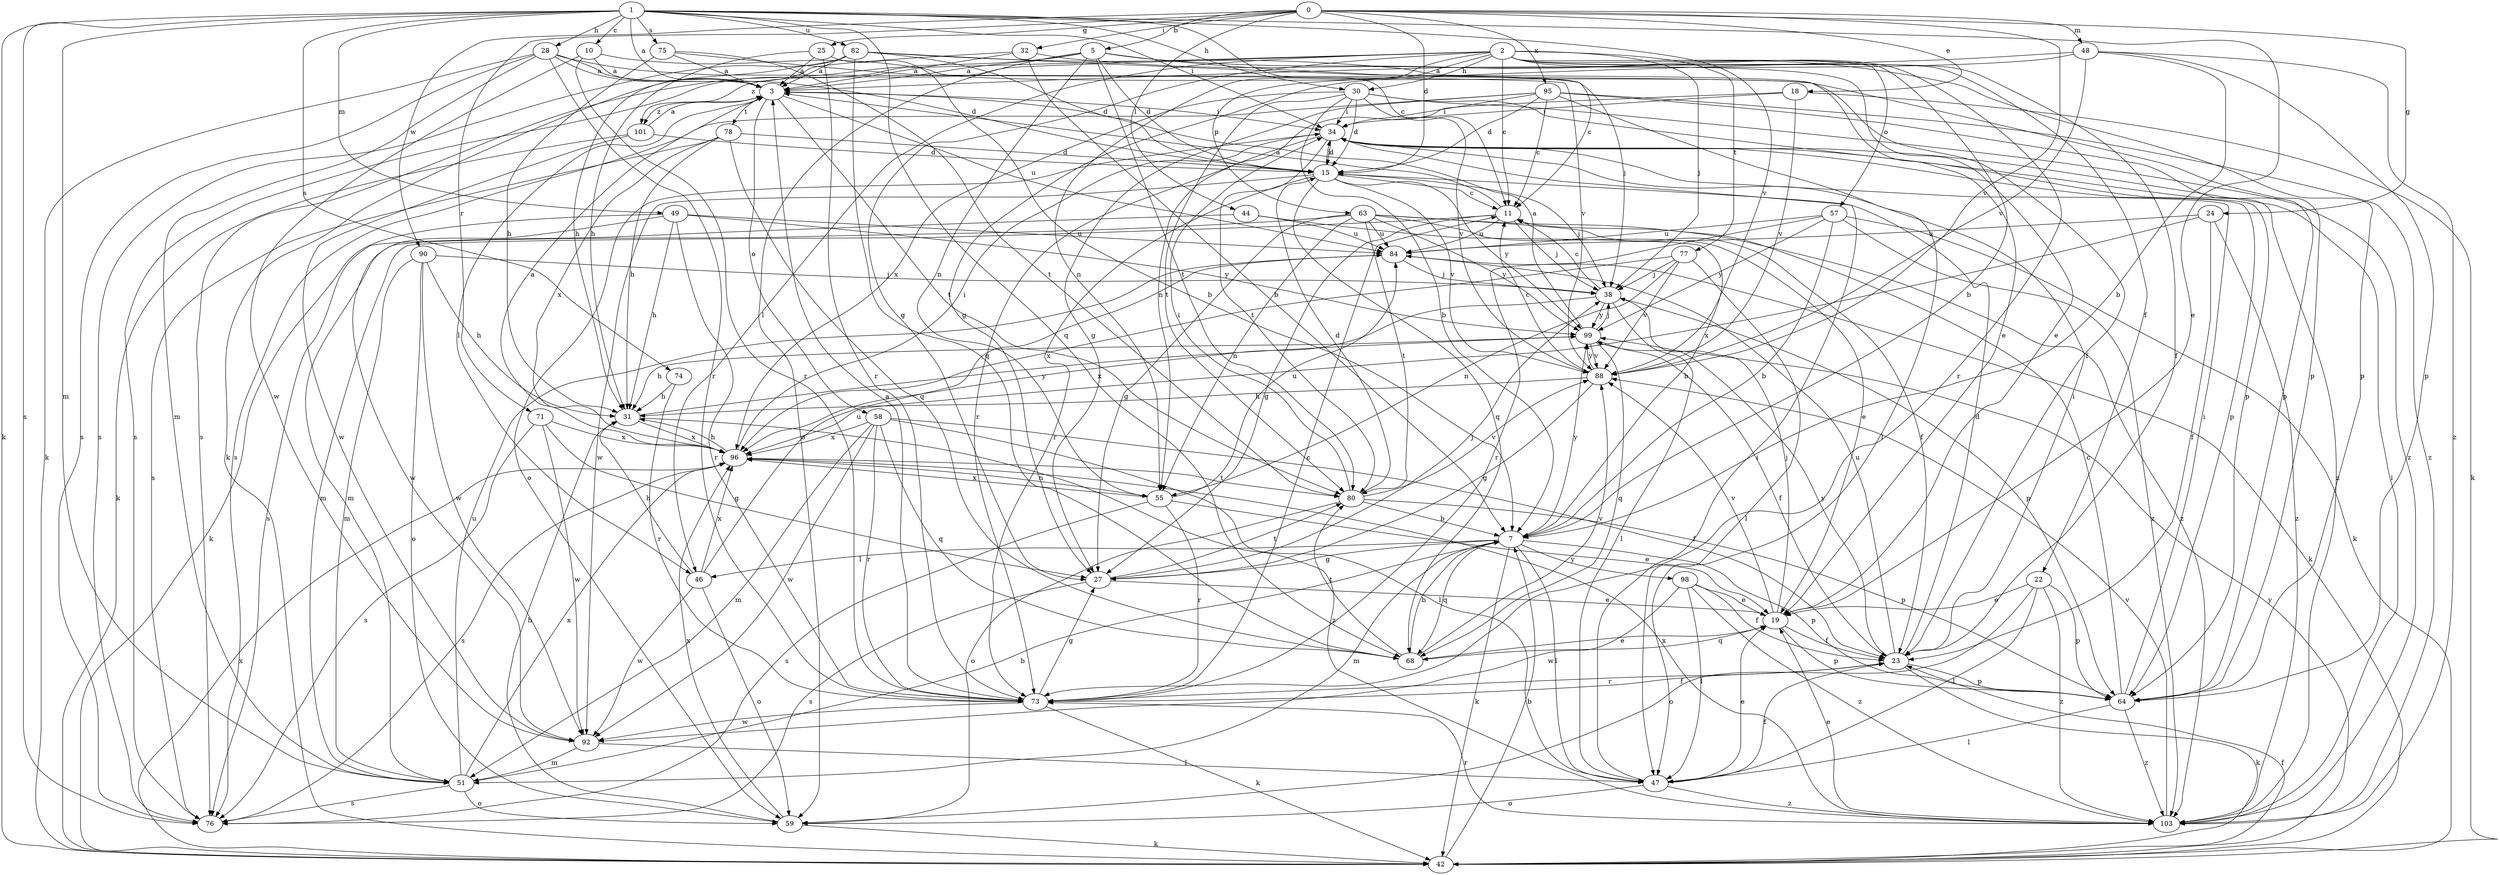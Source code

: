 strict digraph  {
0;
1;
2;
3;
5;
7;
10;
11;
15;
18;
19;
22;
23;
24;
25;
27;
28;
30;
31;
32;
34;
38;
42;
44;
46;
47;
48;
49;
51;
55;
57;
58;
59;
63;
64;
68;
71;
73;
74;
75;
76;
77;
78;
80;
82;
84;
88;
90;
92;
95;
96;
98;
99;
101;
103;
0 -> 5  [label=b];
0 -> 15  [label=d];
0 -> 18  [label=e];
0 -> 24  [label=g];
0 -> 25  [label=g];
0 -> 32  [label=i];
0 -> 44  [label=l];
0 -> 48  [label=m];
0 -> 71  [label=r];
0 -> 88  [label=v];
0 -> 90  [label=w];
0 -> 95  [label=x];
1 -> 3  [label=a];
1 -> 10  [label=c];
1 -> 11  [label=c];
1 -> 19  [label=e];
1 -> 28  [label=h];
1 -> 30  [label=h];
1 -> 34  [label=i];
1 -> 42  [label=k];
1 -> 49  [label=m];
1 -> 51  [label=m];
1 -> 68  [label=q];
1 -> 74  [label=s];
1 -> 75  [label=s];
1 -> 76  [label=s];
1 -> 82  [label=u];
1 -> 88  [label=v];
2 -> 7  [label=b];
2 -> 11  [label=c];
2 -> 22  [label=f];
2 -> 23  [label=f];
2 -> 27  [label=g];
2 -> 30  [label=h];
2 -> 38  [label=j];
2 -> 46  [label=l];
2 -> 55  [label=n];
2 -> 57  [label=o];
2 -> 63  [label=p];
2 -> 73  [label=r];
2 -> 76  [label=s];
2 -> 77  [label=t];
2 -> 101  [label=z];
3 -> 34  [label=i];
3 -> 46  [label=l];
3 -> 58  [label=o];
3 -> 78  [label=t];
3 -> 80  [label=t];
3 -> 84  [label=u];
3 -> 101  [label=z];
5 -> 3  [label=a];
5 -> 11  [label=c];
5 -> 15  [label=d];
5 -> 19  [label=e];
5 -> 55  [label=n];
5 -> 59  [label=o];
5 -> 76  [label=s];
5 -> 80  [label=t];
7 -> 27  [label=g];
7 -> 42  [label=k];
7 -> 46  [label=l];
7 -> 47  [label=l];
7 -> 51  [label=m];
7 -> 64  [label=p];
7 -> 68  [label=q];
7 -> 98  [label=y];
7 -> 99  [label=y];
10 -> 3  [label=a];
10 -> 64  [label=p];
10 -> 73  [label=r];
10 -> 92  [label=w];
11 -> 3  [label=a];
11 -> 27  [label=g];
11 -> 38  [label=j];
11 -> 51  [label=m];
11 -> 84  [label=u];
15 -> 11  [label=c];
15 -> 34  [label=i];
15 -> 38  [label=j];
15 -> 68  [label=q];
15 -> 73  [label=r];
15 -> 88  [label=v];
15 -> 92  [label=w];
15 -> 99  [label=y];
18 -> 34  [label=i];
18 -> 42  [label=k];
18 -> 55  [label=n];
18 -> 88  [label=v];
19 -> 23  [label=f];
19 -> 38  [label=j];
19 -> 64  [label=p];
19 -> 68  [label=q];
19 -> 88  [label=v];
22 -> 19  [label=e];
22 -> 47  [label=l];
22 -> 59  [label=o];
22 -> 64  [label=p];
22 -> 103  [label=z];
23 -> 15  [label=d];
23 -> 34  [label=i];
23 -> 42  [label=k];
23 -> 64  [label=p];
23 -> 73  [label=r];
23 -> 84  [label=u];
23 -> 99  [label=y];
24 -> 23  [label=f];
24 -> 84  [label=u];
24 -> 96  [label=x];
24 -> 103  [label=z];
25 -> 3  [label=a];
25 -> 7  [label=b];
25 -> 31  [label=h];
25 -> 73  [label=r];
27 -> 19  [label=e];
27 -> 38  [label=j];
27 -> 76  [label=s];
27 -> 80  [label=t];
28 -> 3  [label=a];
28 -> 15  [label=d];
28 -> 42  [label=k];
28 -> 51  [label=m];
28 -> 73  [label=r];
28 -> 76  [label=s];
28 -> 88  [label=v];
30 -> 7  [label=b];
30 -> 15  [label=d];
30 -> 34  [label=i];
30 -> 64  [label=p];
30 -> 80  [label=t];
30 -> 88  [label=v];
30 -> 96  [label=x];
30 -> 103  [label=z];
31 -> 96  [label=x];
31 -> 99  [label=y];
31 -> 103  [label=z];
32 -> 3  [label=a];
32 -> 7  [label=b];
32 -> 42  [label=k];
32 -> 64  [label=p];
34 -> 15  [label=d];
34 -> 59  [label=o];
34 -> 64  [label=p];
34 -> 73  [label=r];
34 -> 80  [label=t];
34 -> 103  [label=z];
38 -> 11  [label=c];
38 -> 47  [label=l];
38 -> 64  [label=p];
38 -> 96  [label=x];
38 -> 99  [label=y];
42 -> 7  [label=b];
42 -> 23  [label=f];
42 -> 96  [label=x];
42 -> 99  [label=y];
44 -> 7  [label=b];
44 -> 76  [label=s];
44 -> 84  [label=u];
46 -> 31  [label=h];
46 -> 59  [label=o];
46 -> 84  [label=u];
46 -> 92  [label=w];
46 -> 96  [label=x];
47 -> 19  [label=e];
47 -> 23  [label=f];
47 -> 34  [label=i];
47 -> 59  [label=o];
47 -> 103  [label=z];
48 -> 3  [label=a];
48 -> 7  [label=b];
48 -> 27  [label=g];
48 -> 64  [label=p];
48 -> 88  [label=v];
48 -> 103  [label=z];
49 -> 31  [label=h];
49 -> 42  [label=k];
49 -> 73  [label=r];
49 -> 84  [label=u];
49 -> 92  [label=w];
49 -> 99  [label=y];
51 -> 7  [label=b];
51 -> 59  [label=o];
51 -> 76  [label=s];
51 -> 84  [label=u];
51 -> 96  [label=x];
55 -> 19  [label=e];
55 -> 73  [label=r];
55 -> 76  [label=s];
55 -> 84  [label=u];
55 -> 96  [label=x];
57 -> 7  [label=b];
57 -> 42  [label=k];
57 -> 73  [label=r];
57 -> 84  [label=u];
57 -> 99  [label=y];
57 -> 103  [label=z];
58 -> 23  [label=f];
58 -> 47  [label=l];
58 -> 51  [label=m];
58 -> 68  [label=q];
58 -> 73  [label=r];
58 -> 92  [label=w];
58 -> 96  [label=x];
59 -> 31  [label=h];
59 -> 42  [label=k];
59 -> 96  [label=x];
63 -> 19  [label=e];
63 -> 23  [label=f];
63 -> 27  [label=g];
63 -> 51  [label=m];
63 -> 55  [label=n];
63 -> 80  [label=t];
63 -> 84  [label=u];
63 -> 99  [label=y];
63 -> 103  [label=z];
64 -> 11  [label=c];
64 -> 34  [label=i];
64 -> 47  [label=l];
64 -> 103  [label=z];
68 -> 7  [label=b];
68 -> 19  [label=e];
68 -> 80  [label=t];
68 -> 88  [label=v];
71 -> 27  [label=g];
71 -> 76  [label=s];
71 -> 92  [label=w];
71 -> 96  [label=x];
73 -> 3  [label=a];
73 -> 11  [label=c];
73 -> 23  [label=f];
73 -> 27  [label=g];
73 -> 42  [label=k];
73 -> 92  [label=w];
74 -> 31  [label=h];
74 -> 73  [label=r];
75 -> 3  [label=a];
75 -> 23  [label=f];
75 -> 31  [label=h];
75 -> 80  [label=t];
77 -> 38  [label=j];
77 -> 47  [label=l];
77 -> 55  [label=n];
77 -> 88  [label=v];
77 -> 96  [label=x];
78 -> 15  [label=d];
78 -> 31  [label=h];
78 -> 68  [label=q];
78 -> 76  [label=s];
78 -> 96  [label=x];
80 -> 7  [label=b];
80 -> 15  [label=d];
80 -> 34  [label=i];
80 -> 59  [label=o];
80 -> 64  [label=p];
80 -> 88  [label=v];
82 -> 3  [label=a];
82 -> 15  [label=d];
82 -> 19  [label=e];
82 -> 31  [label=h];
82 -> 38  [label=j];
82 -> 68  [label=q];
82 -> 76  [label=s];
84 -> 38  [label=j];
84 -> 42  [label=k];
88 -> 11  [label=c];
88 -> 27  [label=g];
88 -> 31  [label=h];
88 -> 99  [label=y];
90 -> 31  [label=h];
90 -> 38  [label=j];
90 -> 51  [label=m];
90 -> 59  [label=o];
90 -> 92  [label=w];
92 -> 47  [label=l];
92 -> 51  [label=m];
95 -> 11  [label=c];
95 -> 15  [label=d];
95 -> 27  [label=g];
95 -> 34  [label=i];
95 -> 47  [label=l];
95 -> 64  [label=p];
95 -> 76  [label=s];
95 -> 103  [label=z];
96 -> 3  [label=a];
96 -> 31  [label=h];
96 -> 34  [label=i];
96 -> 55  [label=n];
96 -> 76  [label=s];
96 -> 80  [label=t];
98 -> 19  [label=e];
98 -> 23  [label=f];
98 -> 47  [label=l];
98 -> 92  [label=w];
98 -> 103  [label=z];
99 -> 3  [label=a];
99 -> 23  [label=f];
99 -> 31  [label=h];
99 -> 38  [label=j];
99 -> 68  [label=q];
99 -> 88  [label=v];
101 -> 3  [label=a];
101 -> 15  [label=d];
101 -> 42  [label=k];
101 -> 92  [label=w];
103 -> 19  [label=e];
103 -> 34  [label=i];
103 -> 73  [label=r];
103 -> 88  [label=v];
103 -> 96  [label=x];
}
